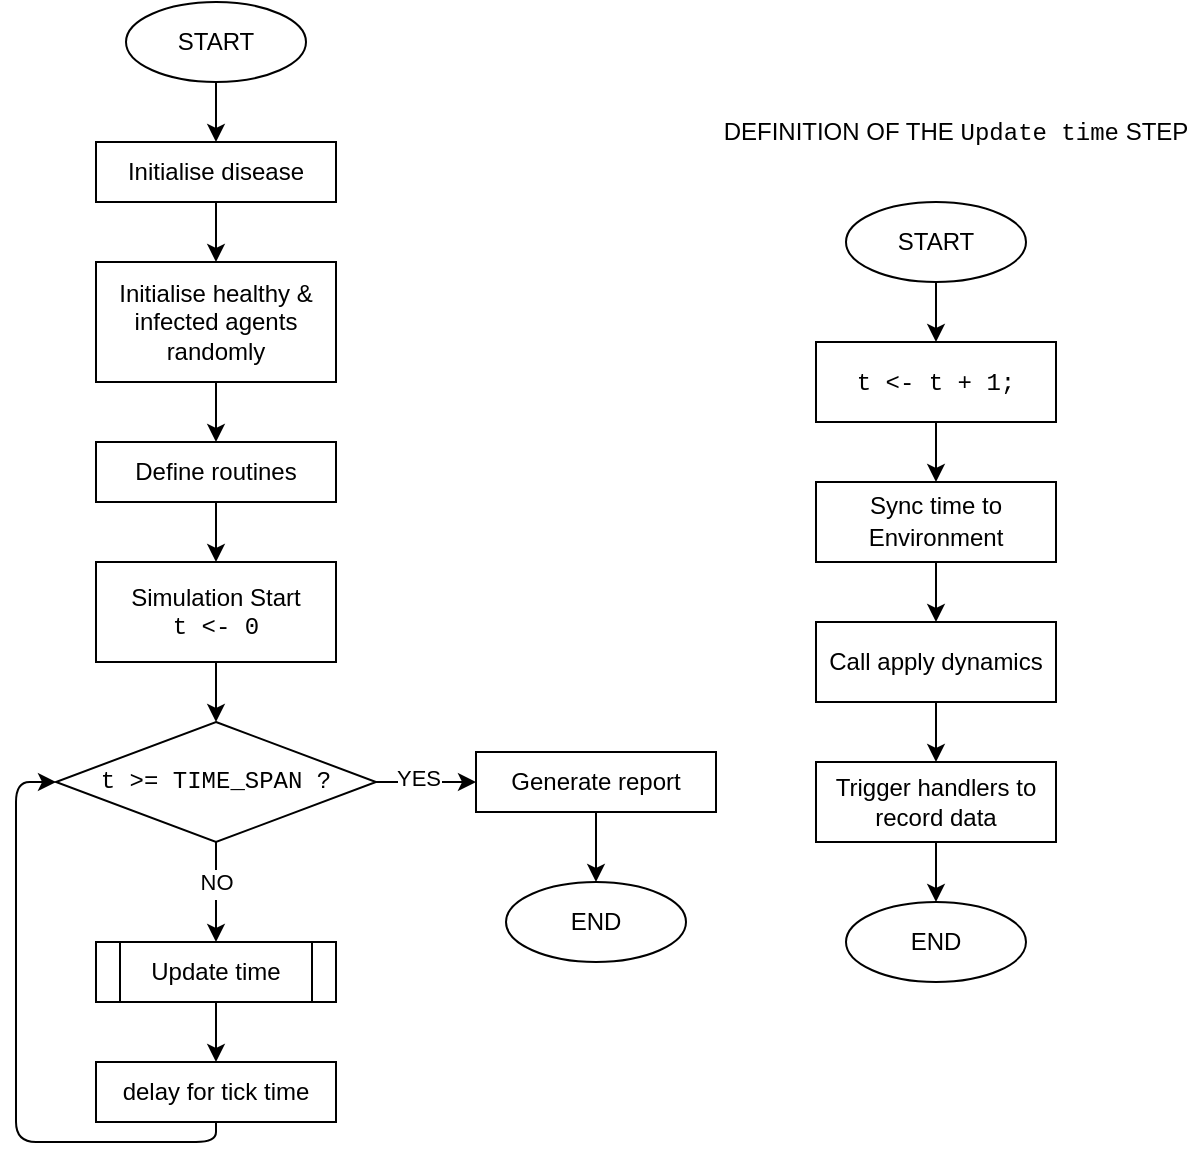 <mxfile scale="10" border="0">
    <diagram id="cOdLoDl86Bl_y8hKahOv" name="Page-1">
        <mxGraphModel dx="947" dy="473" grid="1" gridSize="10" guides="1" tooltips="1" connect="1" arrows="1" fold="1" page="0" pageScale="1" pageWidth="827" pageHeight="1169" math="0" shadow="0">
            <root>
                <mxCell id="0"/>
                <mxCell id="1" parent="0"/>
                <mxCell id="7" style="edgeStyle=none;html=1;entryX=0.5;entryY=0;entryDx=0;entryDy=0;" edge="1" parent="1" source="3" target="6">
                    <mxGeometry relative="1" as="geometry"/>
                </mxCell>
                <mxCell id="3" value="Initialise disease" style="rounded=0;whiteSpace=wrap;html=1;" vertex="1" parent="1">
                    <mxGeometry x="170" y="100" width="120" height="30" as="geometry"/>
                </mxCell>
                <mxCell id="5" style="edgeStyle=none;html=1;entryX=0.5;entryY=0;entryDx=0;entryDy=0;exitX=0.5;exitY=1;exitDx=0;exitDy=0;" edge="1" parent="1" source="50" target="3">
                    <mxGeometry relative="1" as="geometry">
                        <mxPoint x="230" y="70" as="sourcePoint"/>
                    </mxGeometry>
                </mxCell>
                <mxCell id="9" style="edgeStyle=none;html=1;entryX=0.5;entryY=0;entryDx=0;entryDy=0;" edge="1" parent="1" source="6" target="12">
                    <mxGeometry relative="1" as="geometry">
                        <mxPoint x="230" y="240" as="targetPoint"/>
                    </mxGeometry>
                </mxCell>
                <mxCell id="6" value="Initialise healthy &amp;amp; infected agents randomly" style="rounded=0;whiteSpace=wrap;html=1;" vertex="1" parent="1">
                    <mxGeometry x="170" y="160" width="120" height="60" as="geometry"/>
                </mxCell>
                <mxCell id="15" style="edgeStyle=none;html=1;entryX=0.5;entryY=0;entryDx=0;entryDy=0;" edge="1" parent="1" source="12" target="14">
                    <mxGeometry relative="1" as="geometry"/>
                </mxCell>
                <mxCell id="12" value="Define routines" style="rounded=0;whiteSpace=wrap;html=1;" vertex="1" parent="1">
                    <mxGeometry x="170" y="250" width="120" height="30" as="geometry"/>
                </mxCell>
                <mxCell id="17" style="edgeStyle=none;html=1;entryX=0.5;entryY=0;entryDx=0;entryDy=0;fontFamily=Courier New;" edge="1" parent="1" source="14" target="16">
                    <mxGeometry relative="1" as="geometry"/>
                </mxCell>
                <mxCell id="14" value="Simulation Start&lt;br&gt;&lt;font face=&quot;Courier New&quot;&gt;t &amp;lt;- 0&lt;/font&gt;" style="rounded=0;whiteSpace=wrap;html=1;" vertex="1" parent="1">
                    <mxGeometry x="170" y="310" width="120" height="50" as="geometry"/>
                </mxCell>
                <mxCell id="18" style="edgeStyle=none;html=1;fontFamily=Courier New;entryX=0.5;entryY=0;entryDx=0;entryDy=0;entryPerimeter=0;" edge="1" parent="1" source="16" target="21">
                    <mxGeometry relative="1" as="geometry">
                        <mxPoint x="230" y="510" as="targetPoint"/>
                    </mxGeometry>
                </mxCell>
                <mxCell id="20" value="&lt;font face=&quot;Helvetica&quot;&gt;NO&lt;/font&gt;" style="edgeLabel;html=1;align=center;verticalAlign=middle;resizable=0;points=[];fontFamily=Courier New;" vertex="1" connectable="0" parent="18">
                    <mxGeometry x="0.146" y="1" relative="1" as="geometry">
                        <mxPoint x="-1" y="-8" as="offset"/>
                    </mxGeometry>
                </mxCell>
                <mxCell id="30" value="" style="edgeStyle=none;html=1;fontFamily=Helvetica;" edge="1" parent="1" source="16" target="29">
                    <mxGeometry relative="1" as="geometry"/>
                </mxCell>
                <mxCell id="33" value="YES" style="edgeLabel;html=1;align=center;verticalAlign=middle;resizable=0;points=[];fontFamily=Helvetica;" vertex="1" connectable="0" parent="30">
                    <mxGeometry x="-0.173" y="2" relative="1" as="geometry">
                        <mxPoint as="offset"/>
                    </mxGeometry>
                </mxCell>
                <mxCell id="16" value="t &amp;gt;= TIME_SPAN ?" style="rhombus;whiteSpace=wrap;html=1;fontFamily=Courier New;" vertex="1" parent="1">
                    <mxGeometry x="150" y="390" width="160" height="60" as="geometry"/>
                </mxCell>
                <mxCell id="24" value="" style="edgeStyle=none;html=1;fontFamily=Helvetica;" edge="1" parent="1" source="21" target="23">
                    <mxGeometry relative="1" as="geometry"/>
                </mxCell>
                <mxCell id="21" value="Update time" style="shape=process;whiteSpace=wrap;html=1;backgroundOutline=1;fontFamily=Helvetica;" vertex="1" parent="1">
                    <mxGeometry x="170" y="500" width="120" height="30" as="geometry"/>
                </mxCell>
                <mxCell id="25" style="edgeStyle=none;html=1;entryX=0;entryY=0.5;entryDx=0;entryDy=0;fontFamily=Helvetica;exitX=0.5;exitY=1;exitDx=0;exitDy=0;" edge="1" parent="1" source="23" target="16">
                    <mxGeometry relative="1" as="geometry">
                        <mxPoint x="230" y="660" as="sourcePoint"/>
                        <Array as="points">
                            <mxPoint x="230" y="600"/>
                            <mxPoint x="130" y="600"/>
                            <mxPoint x="130" y="420"/>
                        </Array>
                    </mxGeometry>
                </mxCell>
                <mxCell id="23" value="delay for tick time" style="whiteSpace=wrap;html=1;" vertex="1" parent="1">
                    <mxGeometry x="170" y="560" width="120" height="30" as="geometry"/>
                </mxCell>
                <mxCell id="35" value="" style="edgeStyle=none;html=1;fontFamily=Helvetica;entryX=0.5;entryY=0;entryDx=0;entryDy=0;" edge="1" parent="1" source="29" target="49">
                    <mxGeometry relative="1" as="geometry">
                        <mxPoint x="420" y="460" as="targetPoint"/>
                    </mxGeometry>
                </mxCell>
                <mxCell id="29" value="&lt;font face=&quot;Helvetica&quot;&gt;Generate report&lt;/font&gt;" style="whiteSpace=wrap;html=1;fontFamily=Courier New;" vertex="1" parent="1">
                    <mxGeometry x="360" y="405" width="120" height="30" as="geometry"/>
                </mxCell>
                <mxCell id="36" value="DEFINITION OF THE &lt;font face=&quot;Courier New&quot;&gt;Update time&lt;/font&gt; STEP" style="text;html=1;strokeColor=none;fillColor=none;align=center;verticalAlign=middle;whiteSpace=wrap;rounded=0;fontFamily=Helvetica;" vertex="1" parent="1">
                    <mxGeometry x="480" y="80" width="240" height="30" as="geometry"/>
                </mxCell>
                <mxCell id="39" style="edgeStyle=none;html=1;entryX=0.5;entryY=0;entryDx=0;entryDy=0;fontFamily=Courier New;exitX=0.5;exitY=1;exitDx=0;exitDy=0;" edge="1" parent="1" source="51" target="38">
                    <mxGeometry relative="1" as="geometry">
                        <mxPoint x="590" y="170" as="sourcePoint"/>
                    </mxGeometry>
                </mxCell>
                <mxCell id="42" style="edgeStyle=none;html=1;entryX=0.5;entryY=0;entryDx=0;entryDy=0;fontFamily=Helvetica;" edge="1" parent="1" source="38" target="40">
                    <mxGeometry relative="1" as="geometry"/>
                </mxCell>
                <mxCell id="38" value="&lt;font face=&quot;Courier New&quot;&gt;t &amp;lt;- t + 1;&lt;/font&gt;" style="rounded=0;whiteSpace=wrap;html=1;fontFamily=Helvetica;" vertex="1" parent="1">
                    <mxGeometry x="530" y="200" width="120" height="40" as="geometry"/>
                </mxCell>
                <mxCell id="43" style="edgeStyle=none;html=1;fontFamily=Helvetica;entryX=0.5;entryY=0;entryDx=0;entryDy=0;" edge="1" parent="1" source="40" target="41">
                    <mxGeometry relative="1" as="geometry">
                        <mxPoint x="600" y="330" as="targetPoint"/>
                    </mxGeometry>
                </mxCell>
                <mxCell id="40" value="&lt;font face=&quot;Helvetica&quot;&gt;Sync time to Environment&lt;/font&gt;" style="rounded=0;whiteSpace=wrap;html=1;fontFamily=Courier New;" vertex="1" parent="1">
                    <mxGeometry x="530" y="270" width="120" height="40" as="geometry"/>
                </mxCell>
                <mxCell id="45" style="edgeStyle=none;html=1;entryX=0.5;entryY=0;entryDx=0;entryDy=0;fontFamily=Helvetica;" edge="1" parent="1" source="41" target="44">
                    <mxGeometry relative="1" as="geometry"/>
                </mxCell>
                <mxCell id="41" value="&lt;font face=&quot;Helvetica&quot;&gt;Call apply dynamics&lt;/font&gt;" style="rounded=0;whiteSpace=wrap;html=1;fontFamily=Courier New;" vertex="1" parent="1">
                    <mxGeometry x="530" y="340" width="120" height="40" as="geometry"/>
                </mxCell>
                <mxCell id="47" style="edgeStyle=none;html=1;entryX=0.5;entryY=0;entryDx=0;entryDy=0;fontFamily=Helvetica;" edge="1" parent="1" source="44" target="46">
                    <mxGeometry relative="1" as="geometry"/>
                </mxCell>
                <mxCell id="44" value="Trigger handlers to record data" style="rounded=0;whiteSpace=wrap;html=1;fontFamily=Helvetica;" vertex="1" parent="1">
                    <mxGeometry x="530" y="410" width="120" height="40" as="geometry"/>
                </mxCell>
                <mxCell id="46" value="END" style="ellipse;whiteSpace=wrap;html=1;fontFamily=Helvetica;" vertex="1" parent="1">
                    <mxGeometry x="545" y="480" width="90" height="40" as="geometry"/>
                </mxCell>
                <mxCell id="49" value="END" style="ellipse;whiteSpace=wrap;html=1;fontFamily=Helvetica;" vertex="1" parent="1">
                    <mxGeometry x="375" y="470" width="90" height="40" as="geometry"/>
                </mxCell>
                <mxCell id="50" value="START" style="ellipse;whiteSpace=wrap;html=1;fontFamily=Helvetica;" vertex="1" parent="1">
                    <mxGeometry x="185" y="30" width="90" height="40" as="geometry"/>
                </mxCell>
                <mxCell id="51" value="START" style="ellipse;whiteSpace=wrap;html=1;fontFamily=Helvetica;" vertex="1" parent="1">
                    <mxGeometry x="545" y="130" width="90" height="40" as="geometry"/>
                </mxCell>
            </root>
        </mxGraphModel>
    </diagram>
</mxfile>